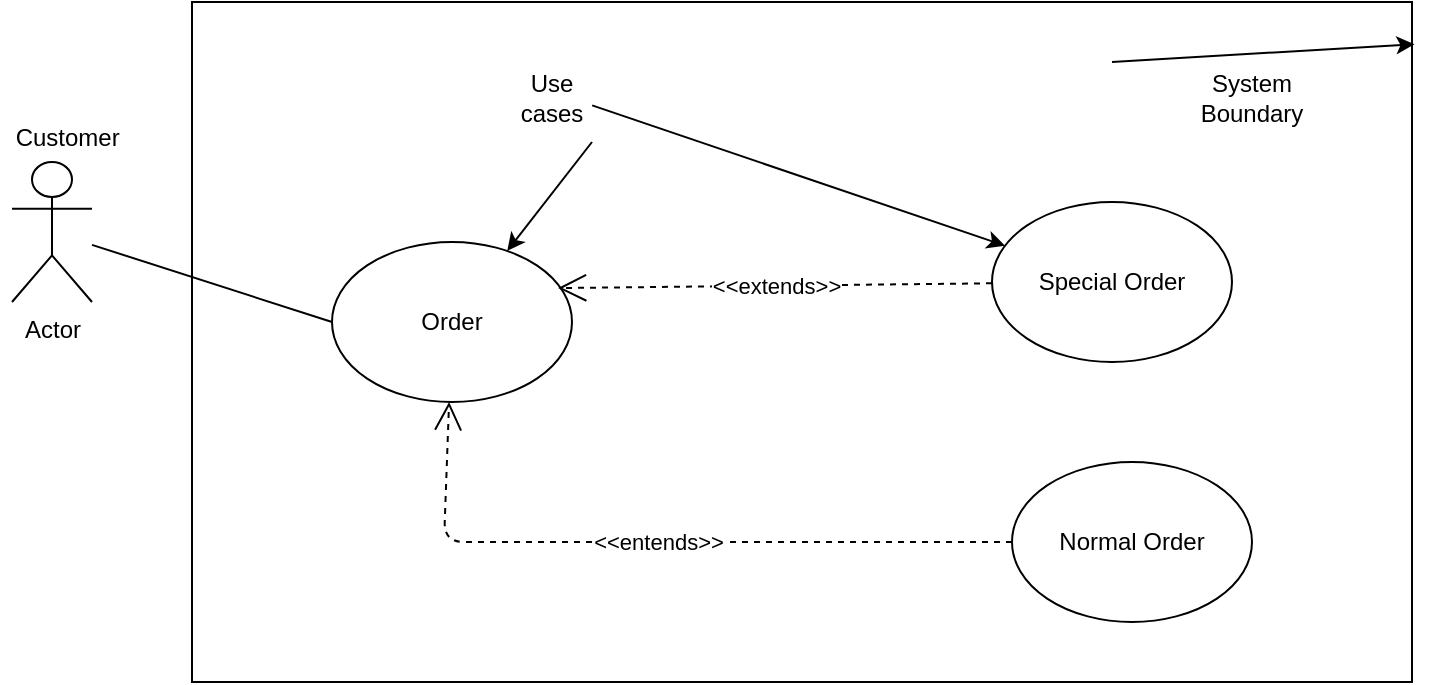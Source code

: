 <mxfile version="13.1.3" type="device"><diagram id="drm1sGiKyi7uItJ9s0Va" name="Page-1"><mxGraphModel dx="868" dy="433" grid="1" gridSize="10" guides="1" tooltips="1" connect="1" arrows="1" fold="1" page="1" pageScale="1" pageWidth="850" pageHeight="1100" math="0" shadow="0"><root><mxCell id="0"/><mxCell id="1" parent="0"/><mxCell id="EPNRVn7qsd1p2TTi8etL-1" value="Actor" style="shape=umlActor;verticalLabelPosition=bottom;labelBackgroundColor=#ffffff;verticalAlign=top;html=1;outlineConnect=0;" vertex="1" parent="1"><mxGeometry x="110" y="170" width="40" height="70" as="geometry"/></mxCell><mxCell id="EPNRVn7qsd1p2TTi8etL-10" value="Customer&amp;nbsp;" style="text;html=1;align=center;verticalAlign=middle;resizable=0;points=[];autosize=1;" vertex="1" parent="1"><mxGeometry x="104" y="148" width="70" height="20" as="geometry"/></mxCell><mxCell id="EPNRVn7qsd1p2TTi8etL-14" value="" style="rounded=0;whiteSpace=wrap;html=1;" vertex="1" parent="1"><mxGeometry x="200" y="90" width="610" height="340" as="geometry"/></mxCell><mxCell id="EPNRVn7qsd1p2TTi8etL-15" value="Order&lt;span style=&quot;color: rgba(0 , 0 , 0 , 0) ; font-family: monospace ; font-size: 0px&quot;&gt;%3CmxGraphModel%3E%3Croot%3E%3CmxCell%20id%3D%220%22%2F%3E%3CmxCell%20id%3D%221%22%20parent%3D%220%22%2F%3E%3CmxCell%20id%3D%222%22%20value%3D%22%22%20style%3D%22endArrow%3Dclassic%3Bhtml%3D1%3BentryX%3D0%3BentryY%3D0.5%3BentryDx%3D0%3BentryDy%3D0%3B%22%20edge%3D%221%22%20parent%3D%221%22%3E%3CmxGeometry%20width%3D%2250%22%20height%3D%2250%22%20relative%3D%221%22%20as%3D%22geometry%22%3E%3CmxPoint%20x%3D%22190%22%20y%3D%22420%22%20as%3D%22sourcePoint%22%2F%3E%3CmxPoint%20x%3D%22310%22%20y%3D%22380%22%20as%3D%22targetPoint%22%2F%3E%3C%2FmxGeometry%3E%3C%2FmxCell%3E%3C%2Froot%3E%3C%2FmxGraphModel%3E&lt;/span&gt;&lt;span style=&quot;color: rgba(0 , 0 , 0 , 0) ; font-family: monospace ; font-size: 0px&quot;&gt;%3CmxGraphModel%3E%3Croot%3E%3CmxCell%20id%3D%220%22%2F%3E%3CmxCell%20id%3D%221%22%20parent%3D%220%22%2F%3E%3CmxCell%20id%3D%222%22%20value%3D%22%22%20style%3D%22endArrow%3Dclassic%3Bhtml%3D1%3BentryX%3D0%3BentryY%3D0.5%3BentryDx%3D0%3BentryDy%3D0%3B%22%20edge%3D%221%22%20parent%3D%221%22%3E%3CmxGeometry%20width%3D%2250%22%20height%3D%2250%22%20relative%3D%221%22%20as%3D%22geometry%22%3E%3CmxPoint%20x%3D%22190%22%20y%3D%22420%22%20as%3D%22sourcePoint%22%2F%3E%3CmxPoint%20x%3D%22310%22%20y%3D%22380%22%20as%3D%22targetPoint%22%2F%3E%3C%2FmxGeometry%3E%3C%2FmxCell%3E%3C%2Froot%3E%3C%2FmxGraphModel%3E&lt;/span&gt;" style="ellipse;whiteSpace=wrap;html=1;" vertex="1" parent="1"><mxGeometry x="270" y="210" width="120" height="80" as="geometry"/></mxCell><mxCell id="EPNRVn7qsd1p2TTi8etL-16" value="Special Order" style="ellipse;whiteSpace=wrap;html=1;" vertex="1" parent="1"><mxGeometry x="600" y="190" width="120" height="80" as="geometry"/></mxCell><mxCell id="EPNRVn7qsd1p2TTi8etL-17" value="Normal Order" style="ellipse;whiteSpace=wrap;html=1;" vertex="1" parent="1"><mxGeometry x="610" y="320" width="120" height="80" as="geometry"/></mxCell><mxCell id="EPNRVn7qsd1p2TTi8etL-22" value="" style="endArrow=classic;html=1;exitX=0.328;exitY=0.152;exitDx=0;exitDy=0;exitPerimeter=0;" edge="1" parent="1" source="EPNRVn7qsd1p2TTi8etL-14" target="EPNRVn7qsd1p2TTi8etL-16"><mxGeometry width="50" height="50" relative="1" as="geometry"><mxPoint x="360" y="200" as="sourcePoint"/><mxPoint x="410" y="150" as="targetPoint"/></mxGeometry></mxCell><mxCell id="EPNRVn7qsd1p2TTi8etL-23" value="" style="endArrow=classic;html=1;" edge="1" parent="1" target="EPNRVn7qsd1p2TTi8etL-15"><mxGeometry width="50" height="50" relative="1" as="geometry"><mxPoint x="400" y="160" as="sourcePoint"/><mxPoint x="614.396" y="224.972" as="targetPoint"/></mxGeometry></mxCell><mxCell id="EPNRVn7qsd1p2TTi8etL-24" value="Use cases" style="text;html=1;strokeColor=none;fillColor=none;align=center;verticalAlign=middle;whiteSpace=wrap;rounded=0;" vertex="1" parent="1"><mxGeometry x="360" y="128" width="40" height="20" as="geometry"/></mxCell><mxCell id="EPNRVn7qsd1p2TTi8etL-25" value="&amp;lt;&amp;lt;extends&amp;gt;&amp;gt;" style="endArrow=open;endSize=12;dashed=1;html=1;entryX=0.942;entryY=0.288;entryDx=0;entryDy=0;entryPerimeter=0;" edge="1" parent="1" source="EPNRVn7qsd1p2TTi8etL-16" target="EPNRVn7qsd1p2TTi8etL-15"><mxGeometry width="160" relative="1" as="geometry"><mxPoint x="390" y="250" as="sourcePoint"/><mxPoint x="550" y="250" as="targetPoint"/></mxGeometry></mxCell><mxCell id="EPNRVn7qsd1p2TTi8etL-26" value="&amp;lt;&amp;lt;entends&amp;gt;&amp;gt;" style="endArrow=open;endSize=12;dashed=1;html=1;exitX=0;exitY=0.5;exitDx=0;exitDy=0;" edge="1" parent="1" source="EPNRVn7qsd1p2TTi8etL-17" target="EPNRVn7qsd1p2TTi8etL-15"><mxGeometry width="160" relative="1" as="geometry"><mxPoint x="610.008" y="240.652" as="sourcePoint"/><mxPoint x="393.04" y="243.04" as="targetPoint"/><Array as="points"><mxPoint x="326" y="360"/></Array></mxGeometry></mxCell><mxCell id="EPNRVn7qsd1p2TTi8etL-27" value="" style="endArrow=none;html=1;entryX=0;entryY=0.5;entryDx=0;entryDy=0;" edge="1" parent="1" source="EPNRVn7qsd1p2TTi8etL-1" target="EPNRVn7qsd1p2TTi8etL-15"><mxGeometry width="50" height="50" relative="1" as="geometry"><mxPoint x="220" y="270" as="sourcePoint"/><mxPoint x="270" y="220" as="targetPoint"/></mxGeometry></mxCell><mxCell id="EPNRVn7qsd1p2TTi8etL-28" value="" style="endArrow=classic;html=1;entryX=1.002;entryY=0.062;entryDx=0;entryDy=0;entryPerimeter=0;" edge="1" parent="1" target="EPNRVn7qsd1p2TTi8etL-14"><mxGeometry width="50" height="50" relative="1" as="geometry"><mxPoint x="660" y="120" as="sourcePoint"/><mxPoint x="530" y="100" as="targetPoint"/></mxGeometry></mxCell><mxCell id="EPNRVn7qsd1p2TTi8etL-29" value="System Boundary" style="text;html=1;strokeColor=none;fillColor=none;align=center;verticalAlign=middle;whiteSpace=wrap;rounded=0;" vertex="1" parent="1"><mxGeometry x="690" y="128" width="80" height="20" as="geometry"/></mxCell></root></mxGraphModel></diagram></mxfile>